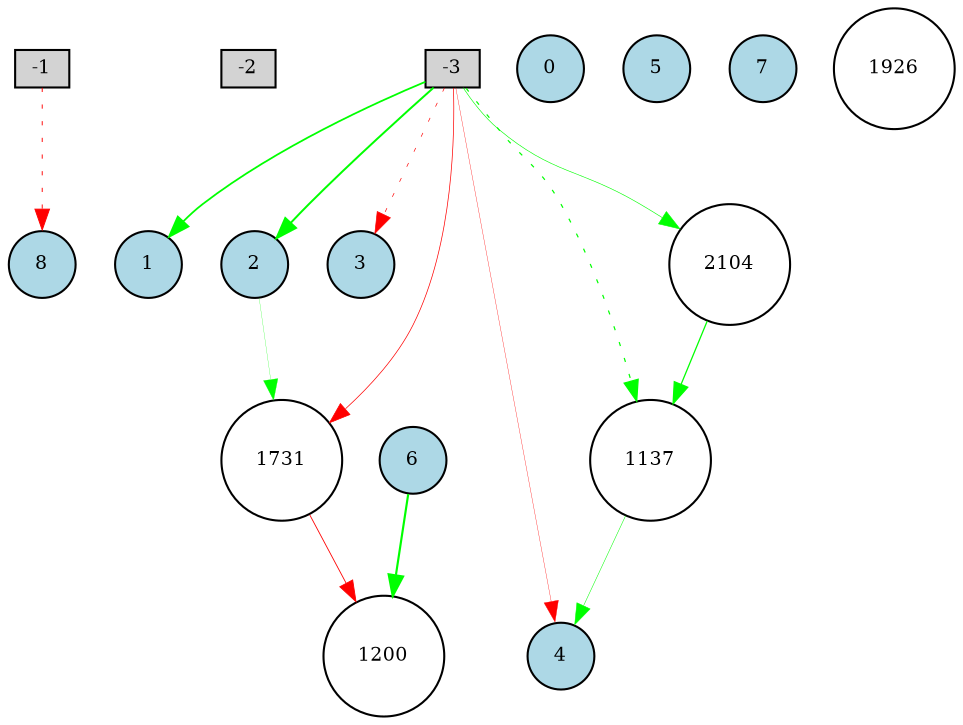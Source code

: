 digraph {
	node [fontsize=9 height=0.2 shape=circle width=0.2]
	-1 [fillcolor=lightgray shape=box style=filled]
	-2 [fillcolor=lightgray shape=box style=filled]
	-3 [fillcolor=lightgray shape=box style=filled]
	0 [fillcolor=lightblue style=filled]
	1 [fillcolor=lightblue style=filled]
	2 [fillcolor=lightblue style=filled]
	3 [fillcolor=lightblue style=filled]
	4 [fillcolor=lightblue style=filled]
	5 [fillcolor=lightblue style=filled]
	6 [fillcolor=lightblue style=filled]
	7 [fillcolor=lightblue style=filled]
	8 [fillcolor=lightblue style=filled]
	1731 [fillcolor=white style=filled]
	1926 [fillcolor=white style=filled]
	1200 [fillcolor=white style=filled]
	1137 [fillcolor=white style=filled]
	2104 [fillcolor=white style=filled]
	-3 -> 1 [color=green penwidth=0.8517828180905652 style=solid]
	-3 -> 2 [color=green penwidth=0.9523101763682035 style=solid]
	-1 -> 8 [color=red penwidth=0.4504028808656051 style=dotted]
	-3 -> 4 [color=red penwidth=0.16076377057071548 style=solid]
	-3 -> 3 [color=red penwidth=0.32328354675791293 style=dotted]
	-3 -> 1137 [color=green penwidth=0.5828237255054689 style=dotted]
	1137 -> 4 [color=green penwidth=0.24333040077766618 style=solid]
	6 -> 1200 [color=green penwidth=1.036568392020235 style=solid]
	-3 -> 1731 [color=red penwidth=0.3418371306547806 style=solid]
	1731 -> 1200 [color=red penwidth=0.41049342277205614 style=solid]
	2104 -> 1137 [color=green penwidth=0.6100568995454085 style=solid]
	-3 -> 2104 [color=green penwidth=0.29161807324143674 style=solid]
	2 -> 1731 [color=green penwidth=0.11907892612546431 style=solid]
}
